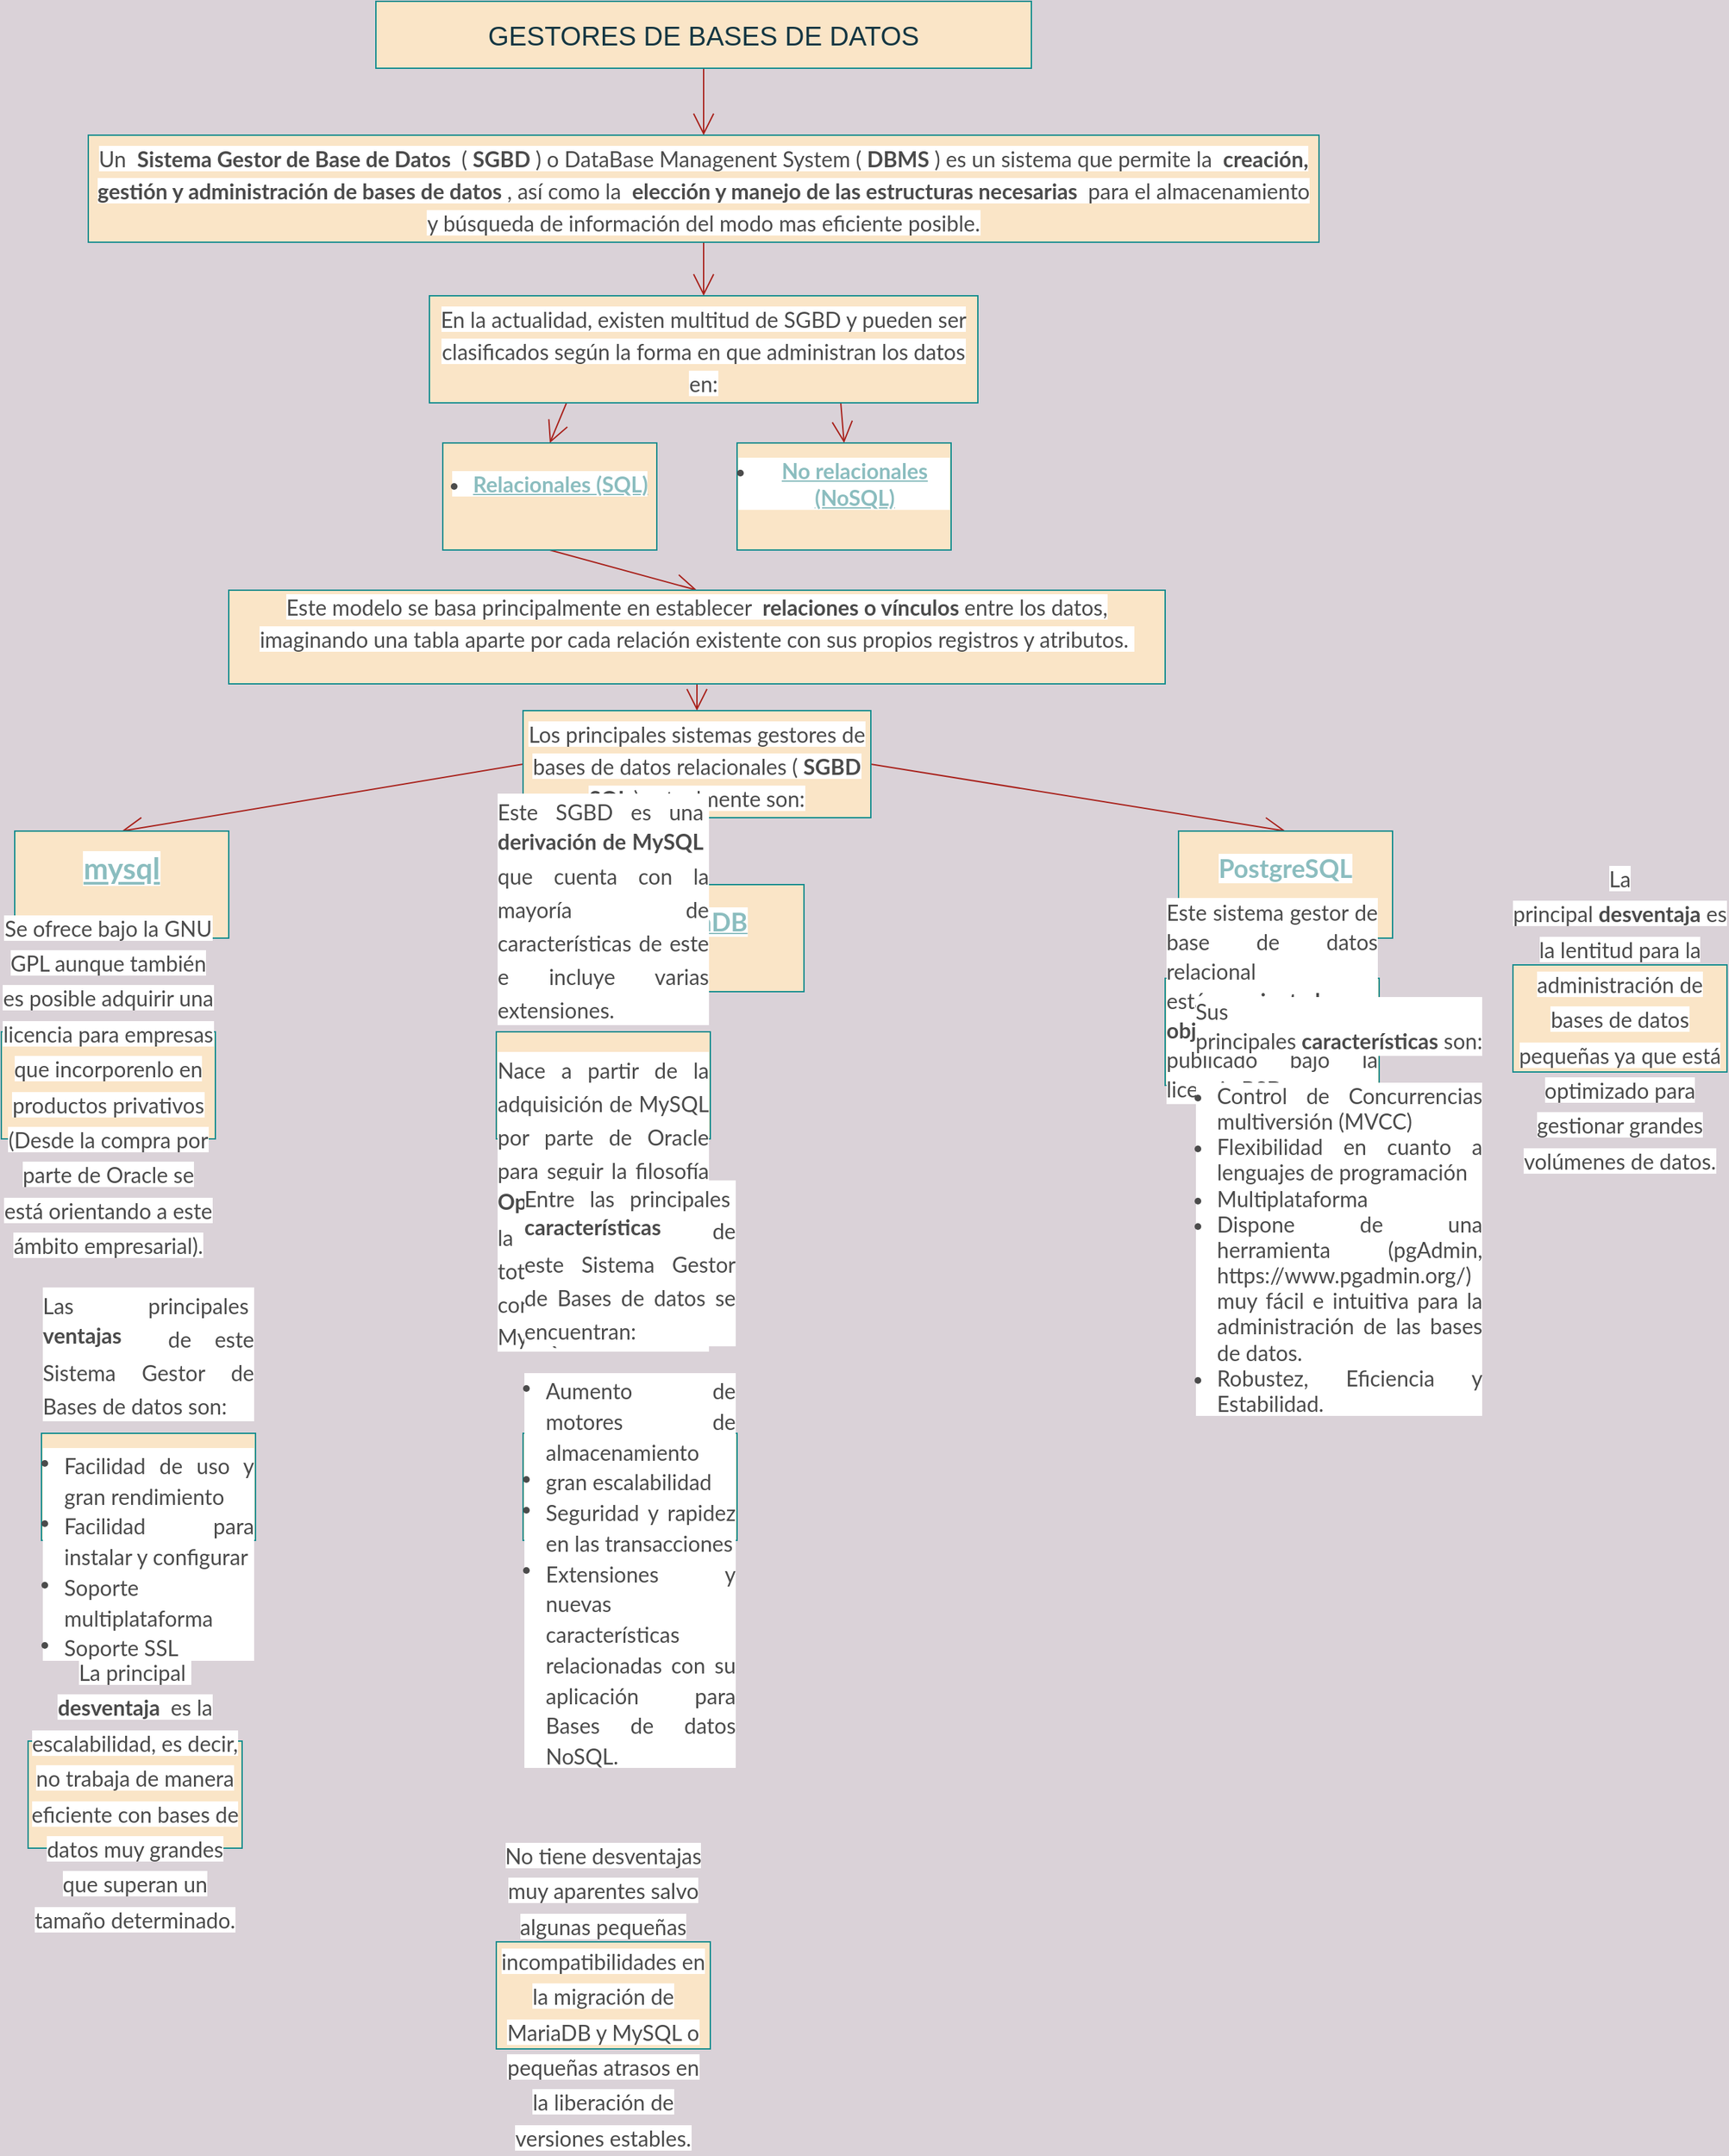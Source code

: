 <mxfile version="20.3.0" type="github">
  <diagram id="9OCMwPdWU3TDPt3jyZn5" name="Página-1">
    <mxGraphModel dx="2620" dy="1845" grid="1" gridSize="10" guides="1" tooltips="1" connect="1" arrows="1" fold="1" page="0" pageScale="1" pageWidth="850" pageHeight="1100" background="#DAD2D8" math="0" shadow="0">
      <root>
        <mxCell id="0" />
        <mxCell id="1" parent="0" />
        <mxCell id="VCaF5FQ0tdgLMfJwGW-g-5" style="edgeStyle=none;curved=1;rounded=0;orthogonalLoop=1;jettySize=auto;html=1;exitX=0.5;exitY=1;exitDx=0;exitDy=0;entryX=0.5;entryY=0;entryDx=0;entryDy=0;strokeColor=#A8201A;fontSize=20;fontColor=#143642;endArrow=open;startSize=14;endSize=14;sourcePerimeterSpacing=8;targetPerimeterSpacing=8;fillColor=#FAE5C7;" edge="1" parent="1" source="VCaF5FQ0tdgLMfJwGW-g-3" target="VCaF5FQ0tdgLMfJwGW-g-4">
          <mxGeometry relative="1" as="geometry" />
        </mxCell>
        <mxCell id="VCaF5FQ0tdgLMfJwGW-g-3" value="&lt;font style=&quot;vertical-align: inherit; font-size: 20px;&quot;&gt;&lt;font style=&quot;vertical-align: inherit; font-size: 20px;&quot;&gt;&lt;font style=&quot;vertical-align: inherit; font-size: 20px;&quot;&gt;&lt;font style=&quot;vertical-align: inherit; font-size: 20px;&quot;&gt;GESTORES DE BASES DE DATOS&lt;/font&gt;&lt;/font&gt;&lt;/font&gt;&lt;/font&gt;" style="rounded=0;whiteSpace=wrap;html=1;hachureGap=4;strokeColor=#0F8B8D;fontColor=#143642;fillColor=#FAE5C7;" vertex="1" parent="1">
          <mxGeometry x="60" y="-770" width="490" height="50" as="geometry" />
        </mxCell>
        <mxCell id="VCaF5FQ0tdgLMfJwGW-g-7" style="edgeStyle=none;curved=1;rounded=0;orthogonalLoop=1;jettySize=auto;html=1;exitX=0.5;exitY=1;exitDx=0;exitDy=0;entryX=0.5;entryY=0;entryDx=0;entryDy=0;strokeColor=#A8201A;fontSize=20;fontColor=#143642;endArrow=open;startSize=14;endSize=14;sourcePerimeterSpacing=8;targetPerimeterSpacing=8;fillColor=#FAE5C7;" edge="1" parent="1" source="VCaF5FQ0tdgLMfJwGW-g-4" target="VCaF5FQ0tdgLMfJwGW-g-6">
          <mxGeometry relative="1" as="geometry" />
        </mxCell>
        <mxCell id="VCaF5FQ0tdgLMfJwGW-g-4" value="&lt;span style=&quot;color: rgb(75, 75, 75); font-family: Lato, sans-serif; font-size: 16px; text-align: justify; background-color: rgb(255, 255, 255);&quot;&gt;&lt;font style=&quot;vertical-align: inherit;&quot;&gt;&lt;font style=&quot;vertical-align: inherit;&quot;&gt;Un&amp;nbsp; &lt;/font&gt;&lt;/font&gt;&lt;/span&gt;&lt;span style=&quot;box-sizing: border-box; font-weight: 700; margin: 0px; padding: 0px; border: 0px; font-variant-numeric: inherit; font-variant-east-asian: inherit; font-stretch: inherit; font-size: 16px; line-height: inherit; font-family: Lato, sans-serif; vertical-align: initial; color: rgb(75, 75, 75); text-align: justify; background-color: rgb(255, 255, 255);&quot;&gt;&lt;font style=&quot;vertical-align: inherit;&quot;&gt;&lt;font style=&quot;vertical-align: inherit;&quot;&gt;Sistema Gestor de Base de Datos &lt;/font&gt;&lt;/font&gt;&lt;/span&gt;&lt;span style=&quot;color: rgb(75, 75, 75); font-family: Lato, sans-serif; font-size: 16px; text-align: justify; background-color: rgb(255, 255, 255);&quot;&gt;&amp;nbsp;&lt;font style=&quot;vertical-align: inherit;&quot;&gt;&lt;font style=&quot;vertical-align: inherit;&quot;&gt;( &lt;/font&gt;&lt;/font&gt;&lt;/span&gt;&lt;span style=&quot;box-sizing: border-box; font-weight: 700; margin: 0px; padding: 0px; border: 0px; font-variant-numeric: inherit; font-variant-east-asian: inherit; font-stretch: inherit; font-size: 16px; line-height: inherit; font-family: Lato, sans-serif; vertical-align: initial; color: rgb(75, 75, 75); text-align: justify; background-color: rgb(255, 255, 255);&quot;&gt;&lt;font style=&quot;vertical-align: inherit;&quot;&gt;&lt;font style=&quot;vertical-align: inherit;&quot;&gt;SGBD &lt;/font&gt;&lt;/font&gt;&lt;/span&gt;&lt;span style=&quot;color: rgb(75, 75, 75); font-family: Lato, sans-serif; font-size: 16px; text-align: justify; background-color: rgb(255, 255, 255);&quot;&gt;&lt;font style=&quot;vertical-align: inherit;&quot;&gt;&lt;font style=&quot;vertical-align: inherit;&quot;&gt;) o DataBase Managenent System ( &lt;/font&gt;&lt;/font&gt;&lt;/span&gt;&lt;span style=&quot;box-sizing: border-box; font-weight: 700; margin: 0px; padding: 0px; border: 0px; font-variant-numeric: inherit; font-variant-east-asian: inherit; font-stretch: inherit; font-size: 16px; line-height: inherit; font-family: Lato, sans-serif; vertical-align: initial; color: rgb(75, 75, 75); text-align: justify; background-color: rgb(255, 255, 255);&quot;&gt;&lt;font style=&quot;vertical-align: inherit;&quot;&gt;&lt;font style=&quot;vertical-align: inherit;&quot;&gt;DBMS &lt;/font&gt;&lt;/font&gt;&lt;/span&gt;&lt;span style=&quot;color: rgb(75, 75, 75); font-family: Lato, sans-serif; font-size: 16px; text-align: justify; background-color: rgb(255, 255, 255);&quot;&gt;&lt;font style=&quot;vertical-align: inherit;&quot;&gt;&lt;font style=&quot;vertical-align: inherit;&quot;&gt;) es un sistema que permite la &lt;/font&gt;&lt;/font&gt;&amp;nbsp;&lt;/span&gt;&lt;span style=&quot;box-sizing: border-box; font-weight: 700; margin: 0px; padding: 0px; border: 0px; font-variant-numeric: inherit; font-variant-east-asian: inherit; font-stretch: inherit; font-size: 16px; line-height: inherit; font-family: Lato, sans-serif; vertical-align: initial; color: rgb(75, 75, 75); text-align: justify; background-color: rgb(255, 255, 255);&quot;&gt;&lt;font style=&quot;vertical-align: inherit;&quot;&gt;&lt;font style=&quot;vertical-align: inherit;&quot;&gt;creación, gestión y administración de bases de datos &lt;/font&gt;&lt;/font&gt;&lt;/span&gt;&lt;span style=&quot;color: rgb(75, 75, 75); font-family: Lato, sans-serif; font-size: 16px; text-align: justify; background-color: rgb(255, 255, 255);&quot;&gt;&lt;font style=&quot;vertical-align: inherit;&quot;&gt;&lt;font style=&quot;vertical-align: inherit;&quot;&gt;, así como la &lt;/font&gt;&lt;/font&gt;&amp;nbsp;&lt;/span&gt;&lt;span style=&quot;box-sizing: border-box; font-weight: 700; margin: 0px; padding: 0px; border: 0px; font-variant-numeric: inherit; font-variant-east-asian: inherit; font-stretch: inherit; font-size: 16px; line-height: inherit; font-family: Lato, sans-serif; vertical-align: initial; color: rgb(75, 75, 75); text-align: justify; background-color: rgb(255, 255, 255);&quot;&gt;&lt;font style=&quot;vertical-align: inherit;&quot;&gt;&lt;font style=&quot;vertical-align: inherit;&quot;&gt;elección y manejo de las estructuras necesarias &lt;/font&gt;&lt;/font&gt;&lt;/span&gt;&lt;span style=&quot;color: rgb(75, 75, 75); font-family: Lato, sans-serif; font-size: 16px; text-align: justify; background-color: rgb(255, 255, 255);&quot;&gt;&amp;nbsp;&lt;font style=&quot;vertical-align: inherit;&quot;&gt;&lt;font style=&quot;vertical-align: inherit;&quot;&gt;para el almacenamiento y búsqueda de información del modo mas eficiente posible.&lt;/font&gt;&lt;/font&gt;&lt;/span&gt;" style="rounded=0;whiteSpace=wrap;html=1;hachureGap=4;strokeColor=#0F8B8D;fontSize=20;fontColor=#143642;fillColor=#FAE5C7;" vertex="1" parent="1">
          <mxGeometry x="-155" y="-670" width="920" height="80" as="geometry" />
        </mxCell>
        <mxCell id="VCaF5FQ0tdgLMfJwGW-g-11" style="edgeStyle=none;curved=1;rounded=0;orthogonalLoop=1;jettySize=auto;html=1;exitX=0.25;exitY=1;exitDx=0;exitDy=0;entryX=0.5;entryY=0;entryDx=0;entryDy=0;strokeColor=#A8201A;fontSize=20;fontColor=#143642;endArrow=open;startSize=14;endSize=14;sourcePerimeterSpacing=8;targetPerimeterSpacing=8;fillColor=#FAE5C7;" edge="1" parent="1" source="VCaF5FQ0tdgLMfJwGW-g-6" target="VCaF5FQ0tdgLMfJwGW-g-10">
          <mxGeometry relative="1" as="geometry" />
        </mxCell>
        <mxCell id="VCaF5FQ0tdgLMfJwGW-g-12" style="edgeStyle=none;curved=1;rounded=0;orthogonalLoop=1;jettySize=auto;html=1;exitX=0.75;exitY=1;exitDx=0;exitDy=0;entryX=0.5;entryY=0;entryDx=0;entryDy=0;strokeColor=#A8201A;fontSize=20;fontColor=#143642;endArrow=open;startSize=14;endSize=14;sourcePerimeterSpacing=8;targetPerimeterSpacing=8;fillColor=#FAE5C7;" edge="1" parent="1" source="VCaF5FQ0tdgLMfJwGW-g-6" target="VCaF5FQ0tdgLMfJwGW-g-9">
          <mxGeometry relative="1" as="geometry" />
        </mxCell>
        <mxCell id="VCaF5FQ0tdgLMfJwGW-g-6" value="&lt;span style=&quot;color: rgb(75, 75, 75); font-family: Lato, sans-serif; font-size: 16px; text-align: justify; background-color: rgb(255, 255, 255);&quot;&gt;&lt;font style=&quot;vertical-align: inherit;&quot;&gt;&lt;font style=&quot;vertical-align: inherit;&quot;&gt;En la actualidad, existen multitud de SGBD y pueden ser clasificados según la forma en que administran los datos en:&lt;/font&gt;&lt;/font&gt;&lt;/span&gt;" style="rounded=0;whiteSpace=wrap;html=1;hachureGap=4;strokeColor=#0F8B8D;fontSize=20;fontColor=#143642;fillColor=#FAE5C7;" vertex="1" parent="1">
          <mxGeometry x="100" y="-550" width="410" height="80" as="geometry" />
        </mxCell>
        <mxCell id="VCaF5FQ0tdgLMfJwGW-g-9" value="&lt;ul style=&quot;box-sizing: border-box; margin: 0px 0px 20px; overflow-wrap: break-word; padding: 0px 0px 0px 1em; border: 0px; font-variant-numeric: inherit; font-variant-east-asian: inherit; font-stretch: inherit; font-size: 16px; line-height: inherit; font-family: Lato, sans-serif; vertical-align: middle; list-style-position: initial; list-style-image: initial; color: rgb(75, 75, 75); background-color: rgb(255, 255, 255);&quot;&gt;&lt;li style=&quot;box-sizing: border-box; margin: 0px; padding: 0px; border: 0px; font: inherit; vertical-align: middle;&quot;&gt;&lt;a style=&quot;box-sizing: border-box; color: rgb(139, 189, 191); background-color: transparent; margin: 0px; padding: 0px; border: 0px; font: inherit; vertical-align: initial; transition: all 0.2s ease 0s;&quot; href=&quot;https://www.inesem.es/revistadigital/informatica-y-tics/los-gestores-de-bases-de-datos-mas-usados/#puntodos&quot;&gt;&lt;span style=&quot;box-sizing: border-box; font-weight: 700; margin: 0px; padding: 0px; border: 0px; font-style: inherit; font-variant: inherit; font-stretch: inherit; font-size: inherit; line-height: inherit; font-family: inherit; vertical-align: initial;&quot;&gt;&lt;font style=&quot;vertical-align: inherit;&quot;&gt;&lt;font style=&quot;vertical-align: inherit;&quot;&gt;No relacionales (NoSQL)&lt;/font&gt;&lt;/font&gt;&lt;/span&gt;&lt;/a&gt;&lt;/li&gt;&lt;/ul&gt;" style="rounded=0;whiteSpace=wrap;html=1;hachureGap=4;strokeColor=#0F8B8D;fontSize=20;fontColor=#143642;fillColor=#FAE5C7;align=center;" vertex="1" parent="1">
          <mxGeometry x="330" y="-440" width="160" height="80" as="geometry" />
        </mxCell>
        <mxCell id="VCaF5FQ0tdgLMfJwGW-g-15" style="edgeStyle=none;curved=1;rounded=0;orthogonalLoop=1;jettySize=auto;html=1;exitX=0.5;exitY=1;exitDx=0;exitDy=0;entryX=0.5;entryY=0;entryDx=0;entryDy=0;strokeColor=#A8201A;fontSize=20;fontColor=#143642;endArrow=open;startSize=14;endSize=14;sourcePerimeterSpacing=8;targetPerimeterSpacing=8;fillColor=#FAE5C7;" edge="1" parent="1" source="VCaF5FQ0tdgLMfJwGW-g-10" target="VCaF5FQ0tdgLMfJwGW-g-13">
          <mxGeometry relative="1" as="geometry" />
        </mxCell>
        <mxCell id="VCaF5FQ0tdgLMfJwGW-g-10" value="&lt;ul style=&quot;box-sizing: border-box; margin: 0px 0px 20px; overflow-wrap: break-word; padding: 0px 0px 0px 1em; border: 0px; font-variant-numeric: inherit; font-variant-east-asian: inherit; font-stretch: inherit; font-size: 16px; line-height: inherit; font-family: Lato, sans-serif; vertical-align: middle; list-style-position: initial; list-style-image: initial; color: rgb(75, 75, 75); background-color: rgb(255, 255, 255);&quot;&gt;&lt;li style=&quot;box-sizing: border-box; margin: 0px; padding: 0px; border: 0px; font: inherit; vertical-align: middle;&quot;&gt;&lt;a style=&quot;box-sizing: border-box; color: rgb(139, 189, 191); background-color: transparent; margin: 0px; padding: 0px; border: 0px; font: inherit; vertical-align: initial; transition: all 0.2s ease 0s;&quot; href=&quot;https://www.inesem.es/revistadigital/informatica-y-tics/los-gestores-de-bases-de-datos-mas-usados/#puntouno&quot;&gt;&lt;span style=&quot;box-sizing: border-box; font-weight: 700; margin: 0px; padding: 0px; border: 0px; font-style: inherit; font-variant: inherit; font-stretch: inherit; font-size: inherit; line-height: inherit; font-family: inherit; vertical-align: initial;&quot;&gt;&lt;font style=&quot;vertical-align: inherit;&quot;&gt;&lt;font style=&quot;vertical-align: inherit;&quot;&gt;Relacionales (SQL)&lt;/font&gt;&lt;/font&gt;&lt;/span&gt;&lt;/a&gt;&lt;/li&gt;&lt;/ul&gt;" style="rounded=0;whiteSpace=wrap;html=1;hachureGap=4;strokeColor=#0F8B8D;fontSize=20;fontColor=#143642;fillColor=#FAE5C7;align=center;" vertex="1" parent="1">
          <mxGeometry x="110" y="-440" width="160" height="80" as="geometry" />
        </mxCell>
        <mxCell id="VCaF5FQ0tdgLMfJwGW-g-17" style="edgeStyle=none;curved=1;rounded=0;orthogonalLoop=1;jettySize=auto;html=1;exitX=0.5;exitY=1;exitDx=0;exitDy=0;entryX=0.5;entryY=0;entryDx=0;entryDy=0;strokeColor=#A8201A;fontSize=20;fontColor=#143642;endArrow=open;startSize=14;endSize=14;sourcePerimeterSpacing=8;targetPerimeterSpacing=8;fillColor=#FAE5C7;" edge="1" parent="1" source="VCaF5FQ0tdgLMfJwGW-g-13" target="VCaF5FQ0tdgLMfJwGW-g-16">
          <mxGeometry relative="1" as="geometry" />
        </mxCell>
        <mxCell id="VCaF5FQ0tdgLMfJwGW-g-13" value="&lt;span style=&quot;color: rgb(75, 75, 75); font-family: Lato, sans-serif; font-size: 16px; background-color: rgb(255, 255, 255);&quot;&gt;&lt;font style=&quot;vertical-align: inherit;&quot;&gt;&lt;font style=&quot;vertical-align: inherit;&quot;&gt;&lt;font style=&quot;vertical-align: inherit;&quot;&gt;&lt;font style=&quot;vertical-align: inherit;&quot;&gt;Este modelo se basa principalmente en establecer&amp;nbsp;  &lt;/font&gt;&lt;/font&gt;&lt;/font&gt;&lt;/font&gt;&lt;/span&gt;&lt;span style=&quot;box-sizing: border-box; font-weight: 700; margin: 0px; padding: 0px; border: 0px; font-variant-numeric: inherit; font-variant-east-asian: inherit; font-stretch: inherit; font-size: 16px; line-height: inherit; font-family: Lato, sans-serif; vertical-align: initial; color: rgb(75, 75, 75); background-color: rgb(255, 255, 255);&quot;&gt;&lt;font style=&quot;vertical-align: inherit;&quot;&gt;&lt;font style=&quot;vertical-align: inherit;&quot;&gt;&lt;font style=&quot;vertical-align: inherit;&quot;&gt;&lt;font style=&quot;vertical-align: inherit;&quot;&gt;relaciones o vínculos &lt;/font&gt;&lt;/font&gt;&lt;/font&gt;&lt;/font&gt;&lt;/span&gt;&lt;font style=&quot;vertical-align: inherit;&quot;&gt;&lt;span style=&quot;color: rgb(75, 75, 75); font-family: Lato, sans-serif; font-size: 16px; background-color: rgb(255, 255, 255);&quot;&gt;&lt;font style=&quot;vertical-align: inherit;&quot;&gt;&lt;font style=&quot;vertical-align: inherit;&quot;&gt;&lt;font style=&quot;vertical-align: inherit;&quot;&gt;entre los datos, imaginando una tabla aparte por cada relación existente con sus propios registros y atributos.&lt;/font&gt;&lt;/font&gt;&lt;/font&gt;&lt;/span&gt;&lt;/font&gt;&lt;span style=&quot;color: rgb(75, 75, 75); font-family: Lato, sans-serif; font-size: 16px; background-color: rgb(255, 255, 255);&quot;&gt;&amp;nbsp;&lt;br&gt;&lt;br&gt;&lt;font style=&quot;vertical-align: inherit;&quot;&gt;&lt;font style=&quot;vertical-align: inherit;&quot;&gt;&lt;font style=&quot;vertical-align: inherit;&quot;&gt;&lt;/font&gt;&lt;/font&gt;&lt;/font&gt;&lt;/span&gt;" style="rounded=0;whiteSpace=wrap;html=1;hachureGap=4;strokeColor=#0F8B8D;fontSize=20;fontColor=#143642;fillColor=#FAE5C7;align=center;" vertex="1" parent="1">
          <mxGeometry x="-50" y="-330" width="700" height="70" as="geometry" />
        </mxCell>
        <mxCell id="VCaF5FQ0tdgLMfJwGW-g-21" style="edgeStyle=none;curved=1;rounded=0;orthogonalLoop=1;jettySize=auto;html=1;exitX=0;exitY=0.5;exitDx=0;exitDy=0;entryX=0.5;entryY=0;entryDx=0;entryDy=0;strokeColor=#A8201A;fontSize=20;fontColor=#143642;endArrow=open;startSize=14;endSize=14;sourcePerimeterSpacing=8;targetPerimeterSpacing=8;fillColor=#FAE5C7;" edge="1" parent="1" source="VCaF5FQ0tdgLMfJwGW-g-16" target="VCaF5FQ0tdgLMfJwGW-g-20">
          <mxGeometry relative="1" as="geometry" />
        </mxCell>
        <mxCell id="VCaF5FQ0tdgLMfJwGW-g-22" style="edgeStyle=none;curved=1;rounded=0;orthogonalLoop=1;jettySize=auto;html=1;exitX=1;exitY=0.5;exitDx=0;exitDy=0;entryX=0.5;entryY=0;entryDx=0;entryDy=0;strokeColor=#A8201A;fontSize=20;fontColor=#143642;endArrow=open;startSize=14;endSize=14;sourcePerimeterSpacing=8;targetPerimeterSpacing=8;fillColor=#FAE5C7;" edge="1" parent="1" source="VCaF5FQ0tdgLMfJwGW-g-16" target="VCaF5FQ0tdgLMfJwGW-g-19">
          <mxGeometry relative="1" as="geometry" />
        </mxCell>
        <mxCell id="VCaF5FQ0tdgLMfJwGW-g-23" style="edgeStyle=none;curved=1;rounded=0;orthogonalLoop=1;jettySize=auto;html=1;exitX=0.5;exitY=1;exitDx=0;exitDy=0;entryX=0.5;entryY=0;entryDx=0;entryDy=0;strokeColor=#A8201A;fontSize=20;fontColor=#143642;endArrow=open;startSize=14;endSize=14;sourcePerimeterSpacing=8;targetPerimeterSpacing=8;fillColor=#FAE5C7;" edge="1" parent="1" source="VCaF5FQ0tdgLMfJwGW-g-16" target="VCaF5FQ0tdgLMfJwGW-g-18">
          <mxGeometry relative="1" as="geometry" />
        </mxCell>
        <mxCell id="VCaF5FQ0tdgLMfJwGW-g-16" value="&lt;span style=&quot;color: rgb(75, 75, 75); font-family: Lato, sans-serif; font-size: 16px; text-align: justify; background-color: rgb(255, 255, 255);&quot;&gt;&lt;font style=&quot;vertical-align: inherit;&quot;&gt;&lt;font style=&quot;vertical-align: inherit;&quot;&gt;Los principales sistemas gestores de bases de datos relacionales ( &lt;/font&gt;&lt;/font&gt;&lt;/span&gt;&lt;span style=&quot;box-sizing: border-box; font-weight: 700; margin: 0px; padding: 0px; border: 0px; font-variant-numeric: inherit; font-variant-east-asian: inherit; font-stretch: inherit; font-size: 16px; line-height: inherit; font-family: Lato, sans-serif; vertical-align: initial; color: rgb(75, 75, 75); text-align: justify; background-color: rgb(255, 255, 255);&quot;&gt;&lt;font style=&quot;vertical-align: inherit;&quot;&gt;&lt;font style=&quot;vertical-align: inherit;&quot;&gt;SGBD SQL &lt;/font&gt;&lt;/font&gt;&lt;/span&gt;&lt;span style=&quot;color: rgb(75, 75, 75); font-family: Lato, sans-serif; font-size: 16px; text-align: justify; background-color: rgb(255, 255, 255);&quot;&gt;&lt;font style=&quot;vertical-align: inherit;&quot;&gt;&lt;font style=&quot;vertical-align: inherit;&quot;&gt;) actualmente son:&lt;/font&gt;&lt;/font&gt;&lt;/span&gt;" style="rounded=0;whiteSpace=wrap;html=1;hachureGap=4;strokeColor=#0F8B8D;fontSize=20;fontColor=#143642;fillColor=#FAE5C7;" vertex="1" parent="1">
          <mxGeometry x="170" y="-240" width="260" height="80" as="geometry" />
        </mxCell>
        <mxCell id="VCaF5FQ0tdgLMfJwGW-g-18" value="&lt;h3 style=&quot;box-sizing: border-box; margin: 0px 0px 25px; line-height: inherit; font-size: 19px; overflow-wrap: break-word; padding: 0px; border: 0px; font-variant-numeric: inherit; font-variant-east-asian: inherit; font-stretch: inherit; font-family: Lato, sans-serif; vertical-align: middle; color: rgb(68, 68, 68); background-color: rgb(255, 255, 255); text-align: justify;&quot;&gt;&lt;a style=&quot;box-sizing: border-box; color: rgb(139, 189, 191); background-color: transparent; margin: 0px; padding: 0px; border: 0px; font: inherit; vertical-align: initial; transition: all 0.2s ease 0s;&quot; rel=&quot;noopener noreferrer&quot; target=&quot;_blank&quot; href=&quot;https://mariadb.org/&quot;&gt;&lt;font style=&quot;vertical-align: inherit;&quot;&gt;&lt;font style=&quot;vertical-align: inherit;&quot;&gt;MariaDB&lt;/font&gt;&lt;/font&gt;&lt;/a&gt;&lt;/h3&gt;" style="rounded=0;whiteSpace=wrap;html=1;hachureGap=4;strokeColor=#0F8B8D;fontSize=20;fontColor=#143642;fillColor=#FAE5C7;" vertex="1" parent="1">
          <mxGeometry x="220" y="-110" width="160" height="80" as="geometry" />
        </mxCell>
        <mxCell id="VCaF5FQ0tdgLMfJwGW-g-19" value="&lt;h3 style=&quot;box-sizing: border-box; margin: 0px 0px 25px; line-height: inherit; font-size: 19px; overflow-wrap: break-word; padding: 0px; border: 0px; font-variant-numeric: inherit; font-variant-east-asian: inherit; font-stretch: inherit; font-family: Lato, sans-serif; vertical-align: middle; color: rgb(68, 68, 68); background-color: rgb(255, 255, 255); text-align: justify;&quot;&gt;&lt;a style=&quot;box-sizing: border-box; color: rgb(139, 189, 191); text-decoration-line: none; background-color: transparent; margin: 0px; padding: 0px; border: 0px; font: inherit; vertical-align: initial; transition: all 0.2s ease 0s;&quot; rel=&quot;noopener noreferrer&quot; target=&quot;_blank&quot; href=&quot;https://www.postgresql.org/&quot;&gt;PostgreSQL&lt;/a&gt;&lt;/h3&gt;" style="rounded=0;whiteSpace=wrap;html=1;hachureGap=4;strokeColor=#0F8B8D;fontSize=20;fontColor=#143642;fillColor=#FAE5C7;" vertex="1" parent="1">
          <mxGeometry x="660" y="-150" width="160" height="80" as="geometry" />
        </mxCell>
        <mxCell id="VCaF5FQ0tdgLMfJwGW-g-20" value="&lt;h3 style=&quot;box-sizing: border-box; margin: 0px 0px 25px; line-height: inherit; font-size: 22px; overflow-wrap: break-word; padding: 0px; border: 0px; font-variant-numeric: inherit; font-variant-east-asian: inherit; font-stretch: inherit; font-family: Lato, sans-serif; vertical-align: middle; color: rgb(68, 68, 68); background-color: rgb(255, 255, 255);&quot;&gt;&lt;a style=&quot;box-sizing: border-box; color: rgb(139, 189, 191); background-color: transparent; margin: 0px; padding: 0px; border: 0px; font-style: inherit; font-variant: inherit; font-weight: inherit; font-stretch: inherit; font-size: 22px; line-height: inherit; font-family: inherit; vertical-align: initial; transition: all 0.2s ease 0s;&quot; rel=&quot;noopener noreferrer&quot; target=&quot;_blank&quot; href=&quot;https://www.mysql.com/&quot;&gt;&lt;font style=&quot;vertical-align: inherit; font-size: 22px;&quot;&gt;&lt;font style=&quot;vertical-align: inherit; font-size: 22px;&quot;&gt;mysql&lt;/font&gt;&lt;/font&gt;&lt;/a&gt;&lt;/h3&gt;" style="rounded=0;whiteSpace=wrap;html=1;hachureGap=4;strokeColor=#0F8B8D;fontSize=22;fontColor=#143642;fillColor=#FAE5C7;align=center;" vertex="1" parent="1">
          <mxGeometry x="-210" y="-150" width="160" height="80" as="geometry" />
        </mxCell>
        <mxCell id="VCaF5FQ0tdgLMfJwGW-g-24" value="&lt;span style=&quot;color: rgb(75, 75, 75); font-family: Lato, sans-serif; font-size: 16px; text-align: justify; background-color: rgb(255, 255, 255);&quot;&gt;&lt;font style=&quot;vertical-align: inherit;&quot;&gt;&lt;font style=&quot;vertical-align: inherit;&quot;&gt;Se ofrece bajo la GNU GPL aunque también es posible adquirir una licencia para empresas que incorporenlo en productos privativos (Desde la compra por parte de Oracle se está orientando a este ámbito empresarial).&lt;/font&gt;&lt;/font&gt;&lt;/span&gt;" style="rounded=0;whiteSpace=wrap;html=1;hachureGap=4;strokeColor=#0F8B8D;fontSize=22;fontColor=#143642;fillColor=#FAE5C7;" vertex="1" parent="1">
          <mxGeometry x="-220" width="160" height="80" as="geometry" />
        </mxCell>
        <mxCell id="VCaF5FQ0tdgLMfJwGW-g-25" value="&lt;p style=&quot;box-sizing: border-box; margin: 0px 0px 20px; overflow-wrap: break-word; padding: 0px; border: 0px; font-variant-numeric: inherit; font-variant-east-asian: inherit; font-stretch: inherit; font-size: 16px; line-height: 22px; font-family: Lato, sans-serif; vertical-align: middle; color: rgb(75, 75, 75); background-color: rgb(255, 255, 255); text-align: justify;&quot;&gt;&lt;font style=&quot;vertical-align: inherit;&quot;&gt;&lt;font style=&quot;vertical-align: inherit;&quot;&gt;Las principales&amp;nbsp; &lt;/font&gt;&lt;/font&gt;&lt;span style=&quot;box-sizing: border-box; font-weight: 700; margin: 0px; padding: 0px; border: 0px; font-style: inherit; font-variant: inherit; font-stretch: inherit; font-size: inherit; line-height: inherit; font-family: inherit; vertical-align: initial;&quot;&gt;&lt;font style=&quot;vertical-align: inherit;&quot;&gt;&lt;font style=&quot;vertical-align: inherit;&quot;&gt;ventajas&lt;/font&gt;&lt;/font&gt;&lt;/span&gt;&amp;nbsp;&lt;font style=&quot;vertical-align: inherit;&quot;&gt;&lt;font style=&quot;vertical-align: inherit;&quot;&gt; de este Sistema Gestor de Bases de datos son:&lt;/font&gt;&lt;/font&gt;&lt;/p&gt;&lt;ul style=&quot;box-sizing: border-box; margin: 0px 0px 20px; overflow-wrap: break-word; padding: 0px 0px 0px 1em; border: 0px; font-variant-numeric: inherit; font-variant-east-asian: inherit; font-stretch: inherit; font-size: 16px; line-height: inherit; font-family: Lato, sans-serif; vertical-align: middle; list-style-position: initial; list-style-image: initial; color: rgb(75, 75, 75); background-color: rgb(255, 255, 255); text-align: justify;&quot;&gt;&lt;li style=&quot;box-sizing: border-box; margin: 0px; padding: 0px; border: 0px; font: inherit; vertical-align: middle;&quot;&gt;&lt;font style=&quot;vertical-align: inherit;&quot;&gt;&lt;font style=&quot;vertical-align: inherit;&quot;&gt;Facilidad de uso y gran rendimiento&lt;/font&gt;&lt;/font&gt;&lt;/li&gt;&lt;li style=&quot;box-sizing: border-box; margin: 0px; padding: 0px; border: 0px; font: inherit; vertical-align: middle;&quot;&gt;&lt;font style=&quot;vertical-align: inherit;&quot;&gt;&lt;font style=&quot;vertical-align: inherit;&quot;&gt;Facilidad para instalar y configurar&lt;/font&gt;&lt;/font&gt;&lt;/li&gt;&lt;li style=&quot;box-sizing: border-box; margin: 0px; padding: 0px; border: 0px; font: inherit; vertical-align: middle;&quot;&gt;&lt;font style=&quot;vertical-align: inherit;&quot;&gt;&lt;font style=&quot;vertical-align: inherit;&quot;&gt;Soporte multiplataforma&lt;/font&gt;&lt;/font&gt;&lt;/li&gt;&lt;li style=&quot;box-sizing: border-box; margin: 0px; padding: 0px; border: 0px; font: inherit; vertical-align: middle;&quot;&gt;&lt;font style=&quot;vertical-align: inherit;&quot;&gt;&lt;font style=&quot;vertical-align: inherit;&quot;&gt;Soporte SSL&lt;/font&gt;&lt;/font&gt;&lt;/li&gt;&lt;/ul&gt;" style="rounded=0;whiteSpace=wrap;html=1;hachureGap=4;strokeColor=#0F8B8D;fontSize=22;fontColor=#143642;fillColor=#FAE5C7;" vertex="1" parent="1">
          <mxGeometry x="-190" y="300" width="160" height="80" as="geometry" />
        </mxCell>
        <mxCell id="VCaF5FQ0tdgLMfJwGW-g-26" value="&lt;span style=&quot;color: rgb(75, 75, 75); font-family: Lato, sans-serif; font-size: 16px; text-align: justify; background-color: rgb(255, 255, 255);&quot;&gt;&lt;font style=&quot;vertical-align: inherit;&quot;&gt;&lt;font style=&quot;vertical-align: inherit;&quot;&gt;La principal&amp;nbsp; &lt;/font&gt;&lt;/font&gt;&lt;/span&gt;&lt;span style=&quot;box-sizing: border-box; font-weight: 700; margin: 0px; padding: 0px; border: 0px; font-variant-numeric: inherit; font-variant-east-asian: inherit; font-stretch: inherit; font-size: 16px; line-height: inherit; font-family: Lato, sans-serif; vertical-align: initial; color: rgb(75, 75, 75); text-align: justify; background-color: rgb(255, 255, 255);&quot;&gt;&lt;font style=&quot;vertical-align: inherit;&quot;&gt;&lt;font style=&quot;vertical-align: inherit;&quot;&gt;desventaja &lt;/font&gt;&lt;/font&gt;&lt;/span&gt;&lt;span style=&quot;color: rgb(75, 75, 75); font-family: Lato, sans-serif; font-size: 16px; text-align: justify; background-color: rgb(255, 255, 255);&quot;&gt;&amp;nbsp;&lt;font style=&quot;vertical-align: inherit;&quot;&gt;&lt;font style=&quot;vertical-align: inherit;&quot;&gt;es la escalabilidad, es decir, no trabaja de manera eficiente con bases de datos muy grandes que superan un tamaño determinado.&lt;/font&gt;&lt;/font&gt;&lt;/span&gt;" style="rounded=0;whiteSpace=wrap;html=1;hachureGap=4;strokeColor=#0F8B8D;fontSize=22;fontColor=#143642;fillColor=#FAE5C7;" vertex="1" parent="1">
          <mxGeometry x="-200" y="530" width="160" height="80" as="geometry" />
        </mxCell>
        <mxCell id="VCaF5FQ0tdgLMfJwGW-g-27" value="&lt;p style=&quot;box-sizing: border-box; margin: 0px 0px 20px; overflow-wrap: break-word; padding: 0px; border: 0px; font-variant-numeric: inherit; font-variant-east-asian: inherit; font-stretch: inherit; font-size: 16px; line-height: 22px; font-family: Lato, sans-serif; vertical-align: middle; color: rgb(75, 75, 75); background-color: rgb(255, 255, 255); text-align: justify;&quot;&gt;&lt;font style=&quot;vertical-align: inherit;&quot;&gt;&lt;font style=&quot;vertical-align: inherit;&quot;&gt;Este SGBD es una&amp;nbsp; &lt;/font&gt;&lt;/font&gt;&lt;span style=&quot;box-sizing: border-box; font-weight: 700; margin: 0px; padding: 0px; border: 0px; font-style: inherit; font-variant: inherit; font-stretch: inherit; font-size: inherit; line-height: inherit; font-family: inherit; vertical-align: initial;&quot;&gt;&lt;font style=&quot;vertical-align: inherit;&quot;&gt;&lt;font style=&quot;vertical-align: inherit;&quot;&gt;derivación de MySQL&lt;/font&gt;&lt;/font&gt;&lt;/span&gt;&amp;nbsp;&lt;font style=&quot;vertical-align: inherit;&quot;&gt;&lt;font style=&quot;vertical-align: inherit;&quot;&gt; que cuenta con la mayoría de características de este e incluye varias extensiones.&lt;/font&gt;&lt;/font&gt;&lt;/p&gt;&lt;p style=&quot;box-sizing: border-box; margin: 0px 0px 20px; overflow-wrap: break-word; padding: 0px; border: 0px; font-variant-numeric: inherit; font-variant-east-asian: inherit; font-stretch: inherit; font-size: 16px; line-height: 22px; font-family: Lato, sans-serif; vertical-align: middle; color: rgb(75, 75, 75); background-color: rgb(255, 255, 255); text-align: justify;&quot;&gt;&lt;font style=&quot;vertical-align: inherit;&quot;&gt;&lt;font style=&quot;vertical-align: inherit;&quot;&gt;Nace a partir de la adquisición de MySQL por parte de Oracle para seguir la filosofía &lt;/font&gt;&lt;span style=&quot;box-sizing: border-box; font-weight: 700; margin: 0px; padding: 0px; border: 0px; font-style: inherit; font-variant: inherit; font-stretch: inherit; font-size: inherit; line-height: inherit; font-family: inherit; vertical-align: initial;&quot;&gt;&lt;font style=&quot;vertical-align: inherit;&quot;&gt;Open Source&lt;/font&gt;&lt;/span&gt;&lt;font style=&quot;vertical-align: inherit;&quot;&gt; y tiene la ventaja de que es totalmente compatible con MySQL.&lt;/font&gt;&lt;/font&gt;&amp;nbsp;&lt;span style=&quot;box-sizing: border-box; font-weight: 700; margin: 0px; padding: 0px; border: 0px; font-style: inherit; font-variant: inherit; font-stretch: inherit; font-size: inherit; line-height: inherit; font-family: inherit; vertical-align: initial;&quot;&gt;&lt;font style=&quot;vertical-align: inherit;&quot;&gt;&lt;/font&gt;&lt;/span&gt;&amp;nbsp;&lt;font style=&quot;vertical-align: inherit;&quot;&gt;&lt;/font&gt;&lt;/p&gt;" style="rounded=0;whiteSpace=wrap;html=1;hachureGap=4;strokeColor=#0F8B8D;fontSize=22;fontColor=#143642;fillColor=#FAE5C7;" vertex="1" parent="1">
          <mxGeometry x="150" width="160" height="80" as="geometry" />
        </mxCell>
        <mxCell id="VCaF5FQ0tdgLMfJwGW-g-28" value="&lt;p style=&quot;box-sizing: border-box; margin: 0px 0px 20px; overflow-wrap: break-word; padding: 0px; border: 0px; font-variant-numeric: inherit; font-variant-east-asian: inherit; font-stretch: inherit; font-size: 16px; line-height: 22px; font-family: Lato, sans-serif; vertical-align: middle; color: rgb(75, 75, 75); background-color: rgb(255, 255, 255); text-align: justify;&quot;&gt;&lt;font style=&quot;vertical-align: inherit;&quot;&gt;&lt;font style=&quot;vertical-align: inherit;&quot;&gt;Entre las principales&amp;nbsp; &lt;/font&gt;&lt;/font&gt;&lt;span style=&quot;box-sizing: border-box; font-weight: 700; margin: 0px; padding: 0px; border: 0px; font-style: inherit; font-variant: inherit; font-stretch: inherit; font-size: inherit; line-height: inherit; font-family: inherit; vertical-align: initial;&quot;&gt;&lt;font style=&quot;vertical-align: inherit;&quot;&gt;&lt;font style=&quot;vertical-align: inherit;&quot;&gt;características&lt;/font&gt;&lt;/font&gt;&lt;/span&gt;&amp;nbsp;&lt;font style=&quot;vertical-align: inherit;&quot;&gt;&lt;font style=&quot;vertical-align: inherit;&quot;&gt; de este Sistema Gestor de Bases de datos se encuentran:&lt;/font&gt;&lt;/font&gt;&lt;/p&gt;&lt;ul style=&quot;box-sizing: border-box; margin: 0px 0px 20px; overflow-wrap: break-word; padding: 0px 0px 0px 1em; border: 0px; font-variant-numeric: inherit; font-variant-east-asian: inherit; font-stretch: inherit; font-size: 16px; line-height: inherit; font-family: Lato, sans-serif; vertical-align: middle; list-style-position: initial; list-style-image: initial; color: rgb(75, 75, 75); background-color: rgb(255, 255, 255); text-align: justify;&quot;&gt;&lt;li style=&quot;box-sizing: border-box; margin: 0px; padding: 0px; border: 0px; font: inherit; vertical-align: middle;&quot;&gt;&lt;font style=&quot;vertical-align: inherit;&quot;&gt;&lt;font style=&quot;vertical-align: inherit;&quot;&gt;Aumento de motores de almacenamiento&lt;/font&gt;&lt;/font&gt;&lt;/li&gt;&lt;li style=&quot;box-sizing: border-box; margin: 0px; padding: 0px; border: 0px; font: inherit; vertical-align: middle;&quot;&gt;&lt;font style=&quot;vertical-align: inherit;&quot;&gt;&lt;font style=&quot;vertical-align: inherit;&quot;&gt;gran escalabilidad&lt;/font&gt;&lt;/font&gt;&lt;/li&gt;&lt;li style=&quot;box-sizing: border-box; margin: 0px; padding: 0px; border: 0px; font: inherit; vertical-align: middle;&quot;&gt;&lt;font style=&quot;vertical-align: inherit;&quot;&gt;&lt;font style=&quot;vertical-align: inherit;&quot;&gt;Seguridad y rapidez en las transacciones&lt;/font&gt;&lt;/font&gt;&lt;/li&gt;&lt;li style=&quot;box-sizing: border-box; margin: 0px; padding: 0px; border: 0px; font: inherit; vertical-align: middle;&quot;&gt;&lt;font style=&quot;vertical-align: inherit;&quot;&gt;&lt;font style=&quot;vertical-align: inherit;&quot;&gt;Extensiones y nuevas características relacionadas con su aplicación para Bases de datos NoSQL.&lt;/font&gt;&lt;/font&gt;&lt;/li&gt;&lt;/ul&gt;" style="rounded=0;whiteSpace=wrap;html=1;hachureGap=4;strokeColor=#0F8B8D;fontSize=22;fontColor=#143642;fillColor=#FAE5C7;" vertex="1" parent="1">
          <mxGeometry x="170" y="300" width="160" height="80" as="geometry" />
        </mxCell>
        <mxCell id="VCaF5FQ0tdgLMfJwGW-g-29" value="&lt;span style=&quot;color: rgb(75, 75, 75); font-family: Lato, sans-serif; font-size: 16px; text-align: justify; background-color: rgb(255, 255, 255);&quot;&gt;&lt;font style=&quot;vertical-align: inherit;&quot;&gt;&lt;font style=&quot;vertical-align: inherit;&quot;&gt;No tiene desventajas muy aparentes salvo algunas pequeñas incompatibilidades en la migración de MariaDB y MySQL o pequeñas atrasos en la liberación de versiones estables.&lt;/font&gt;&lt;/font&gt;&lt;/span&gt;" style="rounded=0;whiteSpace=wrap;html=1;hachureGap=4;strokeColor=#0F8B8D;fontSize=22;fontColor=#143642;fillColor=#FAE5C7;" vertex="1" parent="1">
          <mxGeometry x="150" y="680" width="160" height="80" as="geometry" />
        </mxCell>
        <mxCell id="VCaF5FQ0tdgLMfJwGW-g-30" value="&lt;p style=&quot;box-sizing: border-box; margin: 0px 0px 20px; overflow-wrap: break-word; padding: 0px; border: 0px; font-variant-numeric: inherit; font-variant-east-asian: inherit; font-stretch: inherit; font-size: 16px; line-height: 22px; font-family: Lato, sans-serif; vertical-align: middle; color: rgb(75, 75, 75); background-color: rgb(255, 255, 255); text-align: justify;&quot;&gt;Este sistema gestor de base de datos relacional está&amp;nbsp;&lt;span style=&quot;box-sizing: border-box; font-weight: 700; margin: 0px; padding: 0px; border: 0px; font-style: inherit; font-variant: inherit; font-stretch: inherit; font-size: inherit; line-height: inherit; font-family: inherit; vertical-align: initial;&quot;&gt;orientado a objetos&lt;/span&gt;&amp;nbsp;y es libre, publicado bajo la licencia BSD.&lt;/p&gt;&lt;div&gt;&lt;br&gt;&lt;/div&gt;" style="rounded=0;whiteSpace=wrap;html=1;hachureGap=4;strokeColor=#0F8B8D;fontSize=22;fontColor=#143642;fillColor=#FAE5C7;" vertex="1" parent="1">
          <mxGeometry x="650" y="-40" width="160" height="80" as="geometry" />
        </mxCell>
        <mxCell id="VCaF5FQ0tdgLMfJwGW-g-31" value="&lt;p style=&quot;box-sizing: border-box; margin: 0px 0px 20px; overflow-wrap: break-word; padding: 0px; border: 0px; font-variant-numeric: inherit; font-variant-east-asian: inherit; font-stretch: inherit; font-size: 16px; line-height: 22px; font-family: Lato, sans-serif; vertical-align: middle; color: rgb(75, 75, 75); background-color: rgb(255, 255, 255); text-align: justify;&quot;&gt;Sus principales&amp;nbsp;&lt;span style=&quot;box-sizing: border-box; font-weight: 700; margin: 0px; padding: 0px; border: 0px; font-style: inherit; font-variant: inherit; font-stretch: inherit; font-size: inherit; line-height: inherit; font-family: inherit; vertical-align: initial;&quot;&gt;características&lt;/span&gt;&amp;nbsp;son:&lt;/p&gt;&lt;ul style=&quot;box-sizing: border-box; margin: 0px 0px 20px; overflow-wrap: break-word; padding: 0px 0px 0px 1em; border: 0px; font-variant-numeric: inherit; font-variant-east-asian: inherit; font-stretch: inherit; font-size: 16px; line-height: inherit; font-family: Lato, sans-serif; vertical-align: middle; list-style-position: initial; list-style-image: initial; color: rgb(75, 75, 75); background-color: rgb(255, 255, 255); text-align: justify;&quot;&gt;&lt;li style=&quot;box-sizing: border-box; margin: 0px; padding: 0px; border: 0px; font: inherit; vertical-align: middle;&quot;&gt;Control de Concurrencias multiversión (MVCC)&lt;/li&gt;&lt;li style=&quot;box-sizing: border-box; margin: 0px; padding: 0px; border: 0px; font: inherit; vertical-align: middle;&quot;&gt;Flexibilidad en cuanto a lenguajes de programación&lt;/li&gt;&lt;li style=&quot;box-sizing: border-box; margin: 0px; padding: 0px; border: 0px; font: inherit; vertical-align: middle;&quot;&gt;Multiplataforma&lt;/li&gt;&lt;li style=&quot;box-sizing: border-box; margin: 0px; padding: 0px; border: 0px; font: inherit; vertical-align: middle;&quot;&gt;Dispone de una herramienta (pgAdmin, https://www.pgadmin.org/) muy fácil e intuitiva para la administración de las bases de datos.&lt;/li&gt;&lt;li style=&quot;box-sizing: border-box; margin: 0px; padding: 0px; border: 0px; font: inherit; vertical-align: middle;&quot;&gt;Robustez, Eficiencia y Estabilidad.&lt;/li&gt;&lt;/ul&gt;" style="rounded=0;whiteSpace=wrap;html=1;hachureGap=4;strokeColor=#0F8B8D;fontSize=22;fontColor=#143642;fillColor=#FAE5C7;" vertex="1" parent="1">
          <mxGeometry x="700" y="100" width="160" height="80" as="geometry" />
        </mxCell>
        <mxCell id="VCaF5FQ0tdgLMfJwGW-g-32" value="&lt;span style=&quot;color: rgb(75, 75, 75); font-family: Lato, sans-serif; font-size: 16px; text-align: justify; background-color: rgb(255, 255, 255);&quot;&gt;La principal&amp;nbsp;&lt;/span&gt;&lt;span style=&quot;box-sizing: border-box; font-weight: 700; margin: 0px; padding: 0px; border: 0px; font-variant-numeric: inherit; font-variant-east-asian: inherit; font-stretch: inherit; font-size: 16px; line-height: inherit; font-family: Lato, sans-serif; vertical-align: initial; color: rgb(75, 75, 75); text-align: justify; background-color: rgb(255, 255, 255);&quot;&gt;desventaja&lt;/span&gt;&lt;span style=&quot;color: rgb(75, 75, 75); font-family: Lato, sans-serif; font-size: 16px; text-align: justify; background-color: rgb(255, 255, 255);&quot;&gt;&amp;nbsp;es la lentitud para la administración de bases de datos pequeñas ya que está optimizado para gestionar grandes volúmenes de datos.&lt;/span&gt;" style="rounded=0;whiteSpace=wrap;html=1;hachureGap=4;strokeColor=#0F8B8D;fontSize=22;fontColor=#143642;fillColor=#FAE5C7;" vertex="1" parent="1">
          <mxGeometry x="910" y="-50" width="160" height="80" as="geometry" />
        </mxCell>
      </root>
    </mxGraphModel>
  </diagram>
</mxfile>
